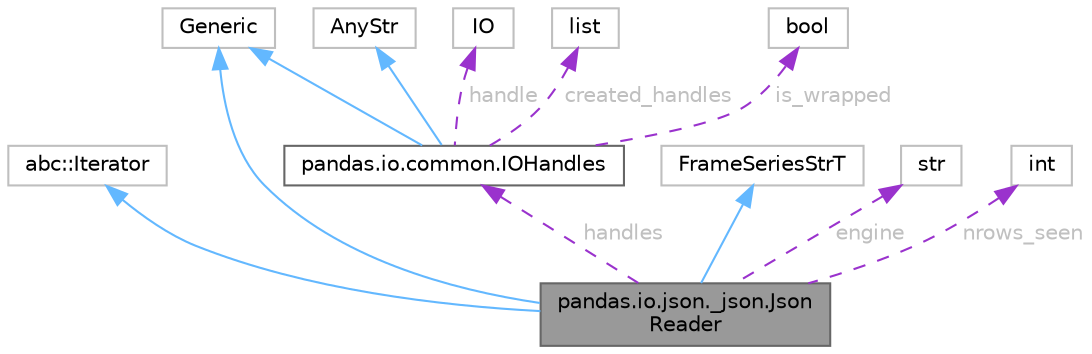 digraph "pandas.io.json._json.JsonReader"
{
 // LATEX_PDF_SIZE
  bgcolor="transparent";
  edge [fontname=Helvetica,fontsize=10,labelfontname=Helvetica,labelfontsize=10];
  node [fontname=Helvetica,fontsize=10,shape=box,height=0.2,width=0.4];
  Node1 [id="Node000001",label="pandas.io.json._json.Json\lReader",height=0.2,width=0.4,color="gray40", fillcolor="grey60", style="filled", fontcolor="black",tooltip=" "];
  Node2 -> Node1 [id="edge12_Node000001_Node000002",dir="back",color="steelblue1",style="solid",tooltip=" "];
  Node2 [id="Node000002",label="abc::Iterator",height=0.2,width=0.4,color="grey75", fillcolor="white", style="filled",tooltip=" "];
  Node3 -> Node1 [id="edge13_Node000001_Node000003",dir="back",color="steelblue1",style="solid",tooltip=" "];
  Node3 [id="Node000003",label="Generic",height=0.2,width=0.4,color="grey75", fillcolor="white", style="filled",URL="$d7/d8b/classGeneric.html",tooltip=" "];
  Node4 -> Node1 [id="edge14_Node000001_Node000004",dir="back",color="steelblue1",style="solid",tooltip=" "];
  Node4 [id="Node000004",label="FrameSeriesStrT",height=0.2,width=0.4,color="grey75", fillcolor="white", style="filled",URL="$de/d2b/classFrameSeriesStrT.html",tooltip=" "];
  Node5 -> Node1 [id="edge15_Node000001_Node000005",dir="back",color="darkorchid3",style="dashed",tooltip=" ",label=" engine",fontcolor="grey" ];
  Node5 [id="Node000005",label="str",height=0.2,width=0.4,color="grey75", fillcolor="white", style="filled",tooltip=" "];
  Node6 -> Node1 [id="edge16_Node000001_Node000006",dir="back",color="darkorchid3",style="dashed",tooltip=" ",label=" nrows_seen",fontcolor="grey" ];
  Node6 [id="Node000006",label="int",height=0.2,width=0.4,color="grey75", fillcolor="white", style="filled",tooltip=" "];
  Node7 -> Node1 [id="edge17_Node000001_Node000007",dir="back",color="darkorchid3",style="dashed",tooltip=" ",label=" handles",fontcolor="grey" ];
  Node7 [id="Node000007",label="pandas.io.common.IOHandles",height=0.2,width=0.4,color="gray40", fillcolor="white", style="filled",URL="$db/dd8/classpandas_1_1io_1_1common_1_1IOHandles.html",tooltip=" "];
  Node3 -> Node7 [id="edge18_Node000007_Node000003",dir="back",color="steelblue1",style="solid",tooltip=" "];
  Node8 -> Node7 [id="edge19_Node000007_Node000008",dir="back",color="steelblue1",style="solid",tooltip=" "];
  Node8 [id="Node000008",label="AnyStr",height=0.2,width=0.4,color="grey75", fillcolor="white", style="filled",URL="$d9/dc7/classAnyStr.html",tooltip=" "];
  Node9 -> Node7 [id="edge20_Node000007_Node000009",dir="back",color="darkorchid3",style="dashed",tooltip=" ",label=" handle",fontcolor="grey" ];
  Node9 [id="Node000009",label="IO",height=0.2,width=0.4,color="grey75", fillcolor="white", style="filled",tooltip=" "];
  Node10 -> Node7 [id="edge21_Node000007_Node000010",dir="back",color="darkorchid3",style="dashed",tooltip=" ",label=" created_handles",fontcolor="grey" ];
  Node10 [id="Node000010",label="list",height=0.2,width=0.4,color="grey75", fillcolor="white", style="filled",tooltip=" "];
  Node11 -> Node7 [id="edge22_Node000007_Node000011",dir="back",color="darkorchid3",style="dashed",tooltip=" ",label=" is_wrapped",fontcolor="grey" ];
  Node11 [id="Node000011",label="bool",height=0.2,width=0.4,color="grey75", fillcolor="white", style="filled",tooltip=" "];
}
